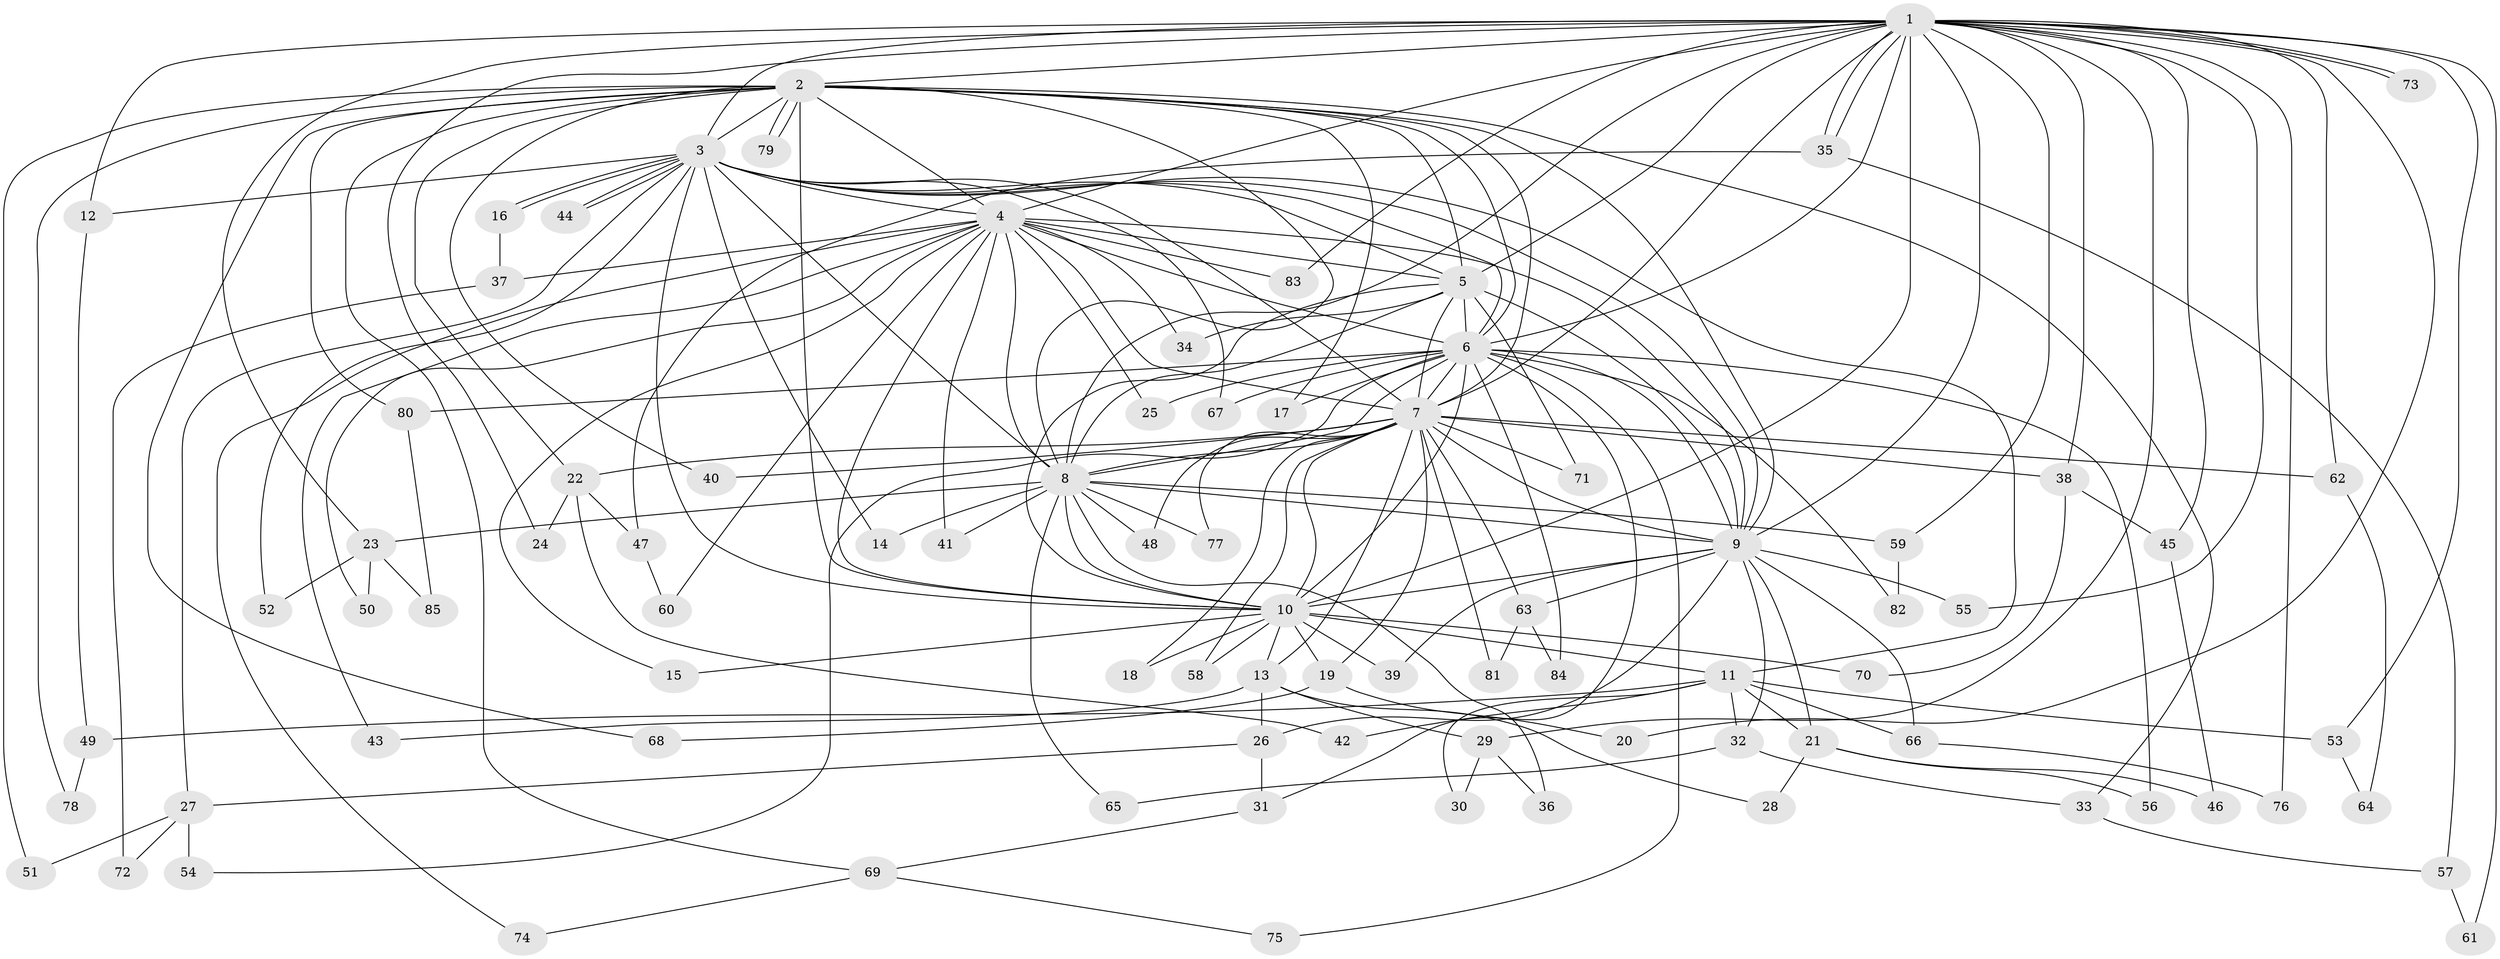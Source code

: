 // coarse degree distribution, {23: 0.023809523809523808, 15: 0.023809523809523808, 2: 0.5, 1: 0.21428571428571427, 3: 0.11904761904761904, 5: 0.023809523809523808, 4: 0.023809523809523808, 14: 0.023809523809523808, 6: 0.023809523809523808, 13: 0.023809523809523808}
// Generated by graph-tools (version 1.1) at 2025/48/03/04/25 21:48:26]
// undirected, 85 vertices, 195 edges
graph export_dot {
graph [start="1"]
  node [color=gray90,style=filled];
  1;
  2;
  3;
  4;
  5;
  6;
  7;
  8;
  9;
  10;
  11;
  12;
  13;
  14;
  15;
  16;
  17;
  18;
  19;
  20;
  21;
  22;
  23;
  24;
  25;
  26;
  27;
  28;
  29;
  30;
  31;
  32;
  33;
  34;
  35;
  36;
  37;
  38;
  39;
  40;
  41;
  42;
  43;
  44;
  45;
  46;
  47;
  48;
  49;
  50;
  51;
  52;
  53;
  54;
  55;
  56;
  57;
  58;
  59;
  60;
  61;
  62;
  63;
  64;
  65;
  66;
  67;
  68;
  69;
  70;
  71;
  72;
  73;
  74;
  75;
  76;
  77;
  78;
  79;
  80;
  81;
  82;
  83;
  84;
  85;
  1 -- 2;
  1 -- 3;
  1 -- 4;
  1 -- 5;
  1 -- 6;
  1 -- 7;
  1 -- 8;
  1 -- 9;
  1 -- 10;
  1 -- 12;
  1 -- 20;
  1 -- 23;
  1 -- 24;
  1 -- 29;
  1 -- 35;
  1 -- 35;
  1 -- 38;
  1 -- 45;
  1 -- 53;
  1 -- 55;
  1 -- 59;
  1 -- 61;
  1 -- 62;
  1 -- 73;
  1 -- 73;
  1 -- 76;
  1 -- 83;
  2 -- 3;
  2 -- 4;
  2 -- 5;
  2 -- 6;
  2 -- 7;
  2 -- 8;
  2 -- 9;
  2 -- 10;
  2 -- 17;
  2 -- 22;
  2 -- 33;
  2 -- 40;
  2 -- 51;
  2 -- 68;
  2 -- 69;
  2 -- 78;
  2 -- 79;
  2 -- 79;
  2 -- 80;
  3 -- 4;
  3 -- 5;
  3 -- 6;
  3 -- 7;
  3 -- 8;
  3 -- 9;
  3 -- 10;
  3 -- 11;
  3 -- 12;
  3 -- 14;
  3 -- 16;
  3 -- 16;
  3 -- 27;
  3 -- 44;
  3 -- 44;
  3 -- 52;
  3 -- 67;
  4 -- 5;
  4 -- 6;
  4 -- 7;
  4 -- 8;
  4 -- 9;
  4 -- 10;
  4 -- 15;
  4 -- 25;
  4 -- 34;
  4 -- 37;
  4 -- 41;
  4 -- 43;
  4 -- 50;
  4 -- 60;
  4 -- 74;
  4 -- 83;
  5 -- 6;
  5 -- 7;
  5 -- 8;
  5 -- 9;
  5 -- 10;
  5 -- 34;
  5 -- 71;
  6 -- 7;
  6 -- 8;
  6 -- 9;
  6 -- 10;
  6 -- 17;
  6 -- 25;
  6 -- 31;
  6 -- 54;
  6 -- 56;
  6 -- 67;
  6 -- 75;
  6 -- 80;
  6 -- 82;
  6 -- 84;
  7 -- 8;
  7 -- 9;
  7 -- 10;
  7 -- 13;
  7 -- 18;
  7 -- 19;
  7 -- 22;
  7 -- 38;
  7 -- 40;
  7 -- 48;
  7 -- 58;
  7 -- 62;
  7 -- 63;
  7 -- 71;
  7 -- 77;
  7 -- 81;
  8 -- 9;
  8 -- 10;
  8 -- 14;
  8 -- 23;
  8 -- 36;
  8 -- 41;
  8 -- 48;
  8 -- 59;
  8 -- 65;
  8 -- 77;
  9 -- 10;
  9 -- 21;
  9 -- 26;
  9 -- 32;
  9 -- 39;
  9 -- 55;
  9 -- 63;
  9 -- 66;
  10 -- 11;
  10 -- 13;
  10 -- 15;
  10 -- 18;
  10 -- 19;
  10 -- 39;
  10 -- 58;
  10 -- 70;
  11 -- 21;
  11 -- 30;
  11 -- 32;
  11 -- 42;
  11 -- 49;
  11 -- 53;
  11 -- 66;
  12 -- 49;
  13 -- 26;
  13 -- 28;
  13 -- 29;
  13 -- 43;
  16 -- 37;
  19 -- 20;
  19 -- 68;
  21 -- 28;
  21 -- 46;
  21 -- 56;
  22 -- 24;
  22 -- 42;
  22 -- 47;
  23 -- 50;
  23 -- 52;
  23 -- 85;
  26 -- 27;
  26 -- 31;
  27 -- 51;
  27 -- 54;
  27 -- 72;
  29 -- 30;
  29 -- 36;
  31 -- 69;
  32 -- 33;
  32 -- 65;
  33 -- 57;
  35 -- 47;
  35 -- 57;
  37 -- 72;
  38 -- 45;
  38 -- 70;
  45 -- 46;
  47 -- 60;
  49 -- 78;
  53 -- 64;
  57 -- 61;
  59 -- 82;
  62 -- 64;
  63 -- 81;
  63 -- 84;
  66 -- 76;
  69 -- 74;
  69 -- 75;
  80 -- 85;
}
